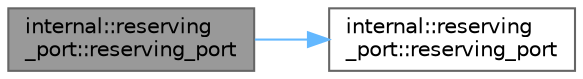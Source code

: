 digraph "internal::reserving_port::reserving_port"
{
 // LATEX_PDF_SIZE
  bgcolor="transparent";
  edge [fontname=Helvetica,fontsize=10,labelfontname=Helvetica,labelfontsize=10];
  node [fontname=Helvetica,fontsize=10,shape=box,height=0.2,width=0.4];
  rankdir="LR";
  Node1 [id="Node000001",label="internal::reserving\l_port::reserving_port",height=0.2,width=0.4,color="gray40", fillcolor="grey60", style="filled", fontcolor="black",tooltip=" "];
  Node1 -> Node2 [id="edge1_Node000001_Node000002",color="steelblue1",style="solid",tooltip=" "];
  Node2 [id="Node000002",label="internal::reserving\l_port::reserving_port",height=0.2,width=0.4,color="grey40", fillcolor="white", style="filled",URL="$classinternal_1_1reserving__port.html#a15a3f9e257690ac58bb0dda39df52edb",tooltip="Constructor"];
}
